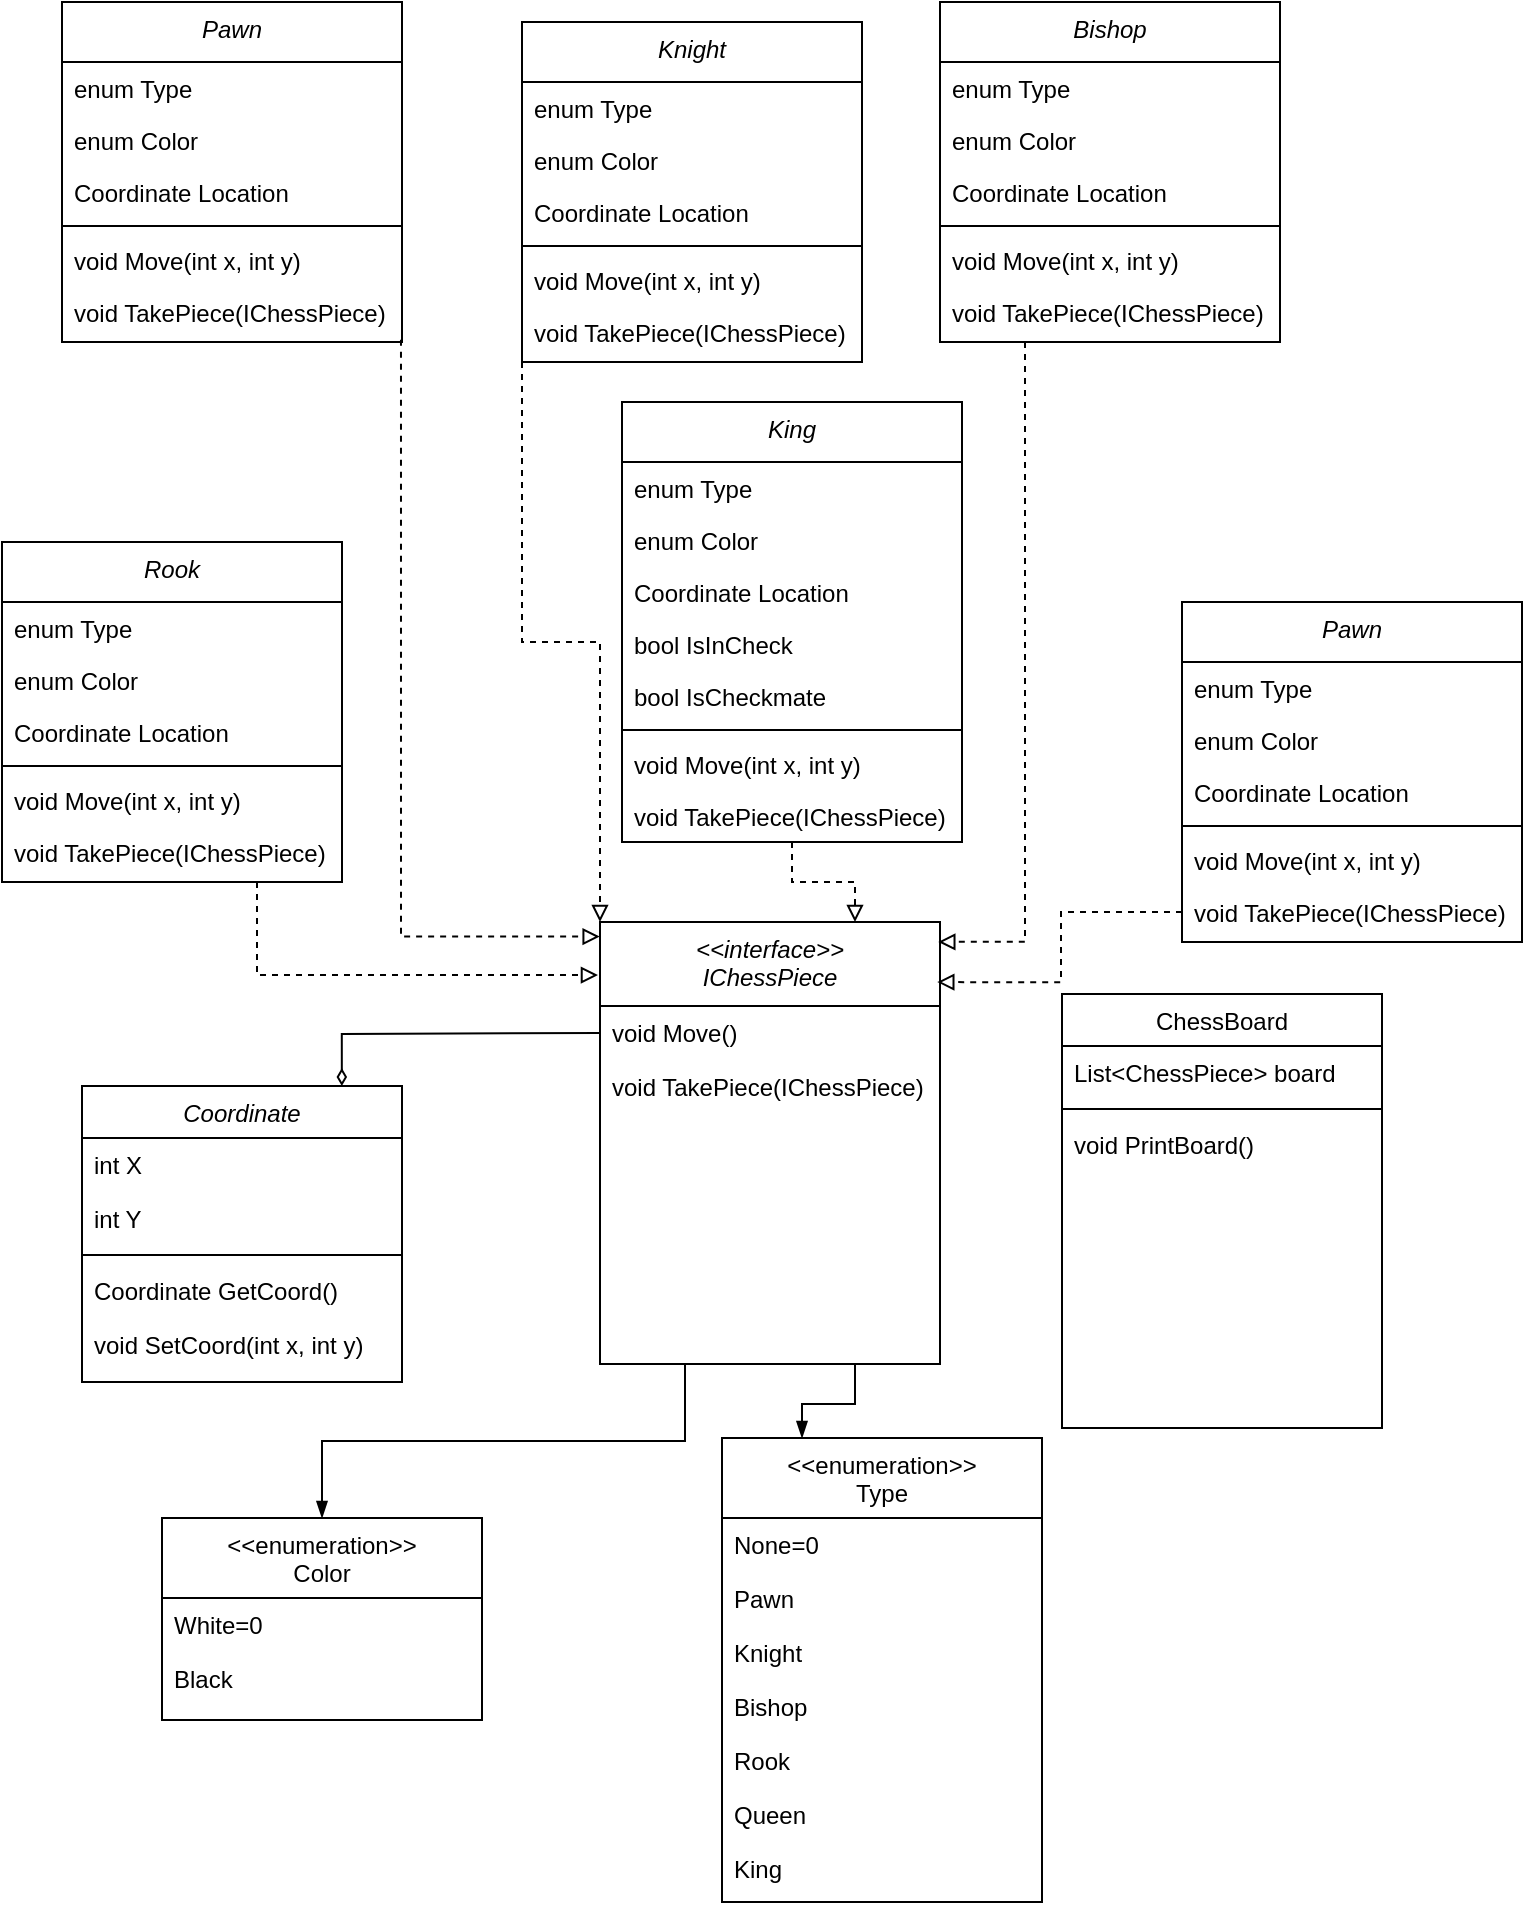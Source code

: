 <mxfile version="26.1.1">
  <diagram id="C5RBs43oDa-KdzZeNtuy" name="Page-1">
    <mxGraphModel dx="1197" dy="585" grid="1" gridSize="10" guides="1" tooltips="1" connect="1" arrows="1" fold="1" page="1" pageScale="1" pageWidth="827" pageHeight="1169" math="0" shadow="0">
      <root>
        <mxCell id="WIyWlLk6GJQsqaUBKTNV-0" />
        <mxCell id="WIyWlLk6GJQsqaUBKTNV-1" parent="WIyWlLk6GJQsqaUBKTNV-0" />
        <mxCell id="4y7hBN5OUTRW11aEzW8F-31" style="edgeStyle=orthogonalEdgeStyle;rounded=0;orthogonalLoop=1;jettySize=auto;html=1;exitX=0.25;exitY=1;exitDx=0;exitDy=0;entryX=0.5;entryY=0;entryDx=0;entryDy=0;endArrow=blockThin;endFill=1;" edge="1" parent="WIyWlLk6GJQsqaUBKTNV-1" source="zkfFHV4jXpPFQw0GAbJ--0" target="4y7hBN5OUTRW11aEzW8F-18">
          <mxGeometry relative="1" as="geometry" />
        </mxCell>
        <mxCell id="4y7hBN5OUTRW11aEzW8F-32" style="edgeStyle=orthogonalEdgeStyle;rounded=0;orthogonalLoop=1;jettySize=auto;html=1;exitX=0.75;exitY=1;exitDx=0;exitDy=0;entryX=0.25;entryY=0;entryDx=0;entryDy=0;endArrow=blockThin;endFill=1;" edge="1" parent="WIyWlLk6GJQsqaUBKTNV-1" source="zkfFHV4jXpPFQw0GAbJ--0" target="4y7hBN5OUTRW11aEzW8F-9">
          <mxGeometry relative="1" as="geometry" />
        </mxCell>
        <mxCell id="zkfFHV4jXpPFQw0GAbJ--0" value="&lt;&lt;interface&gt;&gt;&#xa;IChessPiece" style="swimlane;fontStyle=2;align=center;verticalAlign=top;childLayout=stackLayout;horizontal=1;startSize=42;horizontalStack=0;resizeParent=1;resizeLast=0;collapsible=1;marginBottom=0;rounded=0;shadow=0;strokeWidth=1;" parent="WIyWlLk6GJQsqaUBKTNV-1" vertex="1">
          <mxGeometry x="329" y="510" width="170" height="221" as="geometry">
            <mxRectangle x="310" y="198" width="160" height="42" as="alternateBounds" />
          </mxGeometry>
        </mxCell>
        <mxCell id="zkfFHV4jXpPFQw0GAbJ--5" value="void Move()" style="text;align=left;verticalAlign=top;spacingLeft=4;spacingRight=4;overflow=hidden;rotatable=0;points=[[0,0.5],[1,0.5]];portConstraint=eastwest;" parent="zkfFHV4jXpPFQw0GAbJ--0" vertex="1">
          <mxGeometry y="42" width="170" height="27" as="geometry" />
        </mxCell>
        <mxCell id="4y7hBN5OUTRW11aEzW8F-34" value="void TakePiece(IChessPiece)" style="text;align=left;verticalAlign=top;spacingLeft=4;spacingRight=4;overflow=hidden;rotatable=0;points=[[0,0.5],[1,0.5]];portConstraint=eastwest;" vertex="1" parent="zkfFHV4jXpPFQw0GAbJ--0">
          <mxGeometry y="69" width="170" height="27" as="geometry" />
        </mxCell>
        <mxCell id="zkfFHV4jXpPFQw0GAbJ--17" value="ChessBoard" style="swimlane;fontStyle=0;align=center;verticalAlign=top;childLayout=stackLayout;horizontal=1;startSize=26;horizontalStack=0;resizeParent=1;resizeLast=0;collapsible=1;marginBottom=0;rounded=0;shadow=0;strokeWidth=1;" parent="WIyWlLk6GJQsqaUBKTNV-1" vertex="1">
          <mxGeometry x="560" y="546" width="160" height="217" as="geometry">
            <mxRectangle x="550" y="140" width="160" height="26" as="alternateBounds" />
          </mxGeometry>
        </mxCell>
        <mxCell id="zkfFHV4jXpPFQw0GAbJ--18" value="List&lt;ChessPiece&gt; board" style="text;align=left;verticalAlign=top;spacingLeft=4;spacingRight=4;overflow=hidden;rotatable=0;points=[[0,0.5],[1,0.5]];portConstraint=eastwest;" parent="zkfFHV4jXpPFQw0GAbJ--17" vertex="1">
          <mxGeometry y="26" width="160" height="27" as="geometry" />
        </mxCell>
        <mxCell id="zkfFHV4jXpPFQw0GAbJ--23" value="" style="line;html=1;strokeWidth=1;align=left;verticalAlign=middle;spacingTop=-1;spacingLeft=3;spacingRight=3;rotatable=0;labelPosition=right;points=[];portConstraint=eastwest;" parent="zkfFHV4jXpPFQw0GAbJ--17" vertex="1">
          <mxGeometry y="53" width="160" height="9" as="geometry" />
        </mxCell>
        <mxCell id="4y7hBN5OUTRW11aEzW8F-98" value="void PrintBoard()" style="text;align=left;verticalAlign=top;spacingLeft=4;spacingRight=4;overflow=hidden;rotatable=0;points=[[0,0.5],[1,0.5]];portConstraint=eastwest;" vertex="1" parent="zkfFHV4jXpPFQw0GAbJ--17">
          <mxGeometry y="62" width="160" height="27" as="geometry" />
        </mxCell>
        <mxCell id="4y7hBN5OUTRW11aEzW8F-2" value="Coordinate" style="swimlane;fontStyle=2;align=center;verticalAlign=top;childLayout=stackLayout;horizontal=1;startSize=26;horizontalStack=0;resizeParent=1;resizeLast=0;collapsible=1;marginBottom=0;rounded=0;shadow=0;strokeWidth=1;" vertex="1" parent="WIyWlLk6GJQsqaUBKTNV-1">
          <mxGeometry x="70" y="592" width="160" height="148" as="geometry">
            <mxRectangle x="230" y="140" width="160" height="26" as="alternateBounds" />
          </mxGeometry>
        </mxCell>
        <mxCell id="4y7hBN5OUTRW11aEzW8F-3" value="int X" style="text;align=left;verticalAlign=top;spacingLeft=4;spacingRight=4;overflow=hidden;rotatable=0;points=[[0,0.5],[1,0.5]];portConstraint=eastwest;" vertex="1" parent="4y7hBN5OUTRW11aEzW8F-2">
          <mxGeometry y="26" width="160" height="27" as="geometry" />
        </mxCell>
        <mxCell id="4y7hBN5OUTRW11aEzW8F-4" value="int Y" style="text;align=left;verticalAlign=top;spacingLeft=4;spacingRight=4;overflow=hidden;rotatable=0;points=[[0,0.5],[1,0.5]];portConstraint=eastwest;" vertex="1" parent="4y7hBN5OUTRW11aEzW8F-2">
          <mxGeometry y="53" width="160" height="27" as="geometry" />
        </mxCell>
        <mxCell id="4y7hBN5OUTRW11aEzW8F-5" value="" style="line;html=1;strokeWidth=1;align=left;verticalAlign=middle;spacingTop=-1;spacingLeft=3;spacingRight=3;rotatable=0;labelPosition=right;points=[];portConstraint=eastwest;" vertex="1" parent="4y7hBN5OUTRW11aEzW8F-2">
          <mxGeometry y="80" width="160" height="9" as="geometry" />
        </mxCell>
        <mxCell id="4y7hBN5OUTRW11aEzW8F-6" value="Coordinate GetCoord()" style="text;align=left;verticalAlign=top;spacingLeft=4;spacingRight=4;overflow=hidden;rotatable=0;points=[[0,0.5],[1,0.5]];portConstraint=eastwest;" vertex="1" parent="4y7hBN5OUTRW11aEzW8F-2">
          <mxGeometry y="89" width="160" height="27" as="geometry" />
        </mxCell>
        <mxCell id="4y7hBN5OUTRW11aEzW8F-7" value="void SetCoord(int x, int y)" style="text;align=left;verticalAlign=top;spacingLeft=4;spacingRight=4;overflow=hidden;rotatable=0;points=[[0,0.5],[1,0.5]];portConstraint=eastwest;" vertex="1" parent="4y7hBN5OUTRW11aEzW8F-2">
          <mxGeometry y="116" width="160" height="27" as="geometry" />
        </mxCell>
        <mxCell id="4y7hBN5OUTRW11aEzW8F-9" value="&lt;&lt;enumeration&gt;&gt;&#xa;Type" style="swimlane;fontStyle=0;align=center;verticalAlign=top;childLayout=stackLayout;horizontal=1;startSize=40;horizontalStack=0;resizeParent=1;resizeLast=0;collapsible=1;marginBottom=0;rounded=0;shadow=0;strokeWidth=1;" vertex="1" parent="WIyWlLk6GJQsqaUBKTNV-1">
          <mxGeometry x="390" y="768" width="160" height="232" as="geometry">
            <mxRectangle x="320" y="390" width="160" height="40" as="alternateBounds" />
          </mxGeometry>
        </mxCell>
        <mxCell id="4y7hBN5OUTRW11aEzW8F-10" value="None=0" style="text;align=left;verticalAlign=top;spacingLeft=4;spacingRight=4;overflow=hidden;rotatable=0;points=[[0,0.5],[1,0.5]];portConstraint=eastwest;" vertex="1" parent="4y7hBN5OUTRW11aEzW8F-9">
          <mxGeometry y="40" width="160" height="27" as="geometry" />
        </mxCell>
        <mxCell id="4y7hBN5OUTRW11aEzW8F-12" value="Pawn" style="text;align=left;verticalAlign=top;spacingLeft=4;spacingRight=4;overflow=hidden;rotatable=0;points=[[0,0.5],[1,0.5]];portConstraint=eastwest;" vertex="1" parent="4y7hBN5OUTRW11aEzW8F-9">
          <mxGeometry y="67" width="160" height="27" as="geometry" />
        </mxCell>
        <mxCell id="4y7hBN5OUTRW11aEzW8F-13" value="Knight" style="text;align=left;verticalAlign=top;spacingLeft=4;spacingRight=4;overflow=hidden;rotatable=0;points=[[0,0.5],[1,0.5]];portConstraint=eastwest;" vertex="1" parent="4y7hBN5OUTRW11aEzW8F-9">
          <mxGeometry y="94" width="160" height="27" as="geometry" />
        </mxCell>
        <mxCell id="4y7hBN5OUTRW11aEzW8F-15" value="Bishop" style="text;align=left;verticalAlign=top;spacingLeft=4;spacingRight=4;overflow=hidden;rotatable=0;points=[[0,0.5],[1,0.5]];portConstraint=eastwest;" vertex="1" parent="4y7hBN5OUTRW11aEzW8F-9">
          <mxGeometry y="121" width="160" height="27" as="geometry" />
        </mxCell>
        <mxCell id="4y7hBN5OUTRW11aEzW8F-16" value="Rook" style="text;align=left;verticalAlign=top;spacingLeft=4;spacingRight=4;overflow=hidden;rotatable=0;points=[[0,0.5],[1,0.5]];portConstraint=eastwest;" vertex="1" parent="4y7hBN5OUTRW11aEzW8F-9">
          <mxGeometry y="148" width="160" height="27" as="geometry" />
        </mxCell>
        <mxCell id="4y7hBN5OUTRW11aEzW8F-17" value="Queen" style="text;align=left;verticalAlign=top;spacingLeft=4;spacingRight=4;overflow=hidden;rotatable=0;points=[[0,0.5],[1,0.5]];portConstraint=eastwest;" vertex="1" parent="4y7hBN5OUTRW11aEzW8F-9">
          <mxGeometry y="175" width="160" height="27" as="geometry" />
        </mxCell>
        <mxCell id="4y7hBN5OUTRW11aEzW8F-14" value="King" style="text;align=left;verticalAlign=top;spacingLeft=4;spacingRight=4;overflow=hidden;rotatable=0;points=[[0,0.5],[1,0.5]];portConstraint=eastwest;" vertex="1" parent="4y7hBN5OUTRW11aEzW8F-9">
          <mxGeometry y="202" width="160" height="27" as="geometry" />
        </mxCell>
        <mxCell id="4y7hBN5OUTRW11aEzW8F-18" value="&lt;&lt;enumeration&gt;&gt;&#xa;Color" style="swimlane;fontStyle=0;align=center;verticalAlign=top;childLayout=stackLayout;horizontal=1;startSize=40;horizontalStack=0;resizeParent=1;resizeLast=0;collapsible=1;marginBottom=0;rounded=0;shadow=0;strokeWidth=1;" vertex="1" parent="WIyWlLk6GJQsqaUBKTNV-1">
          <mxGeometry x="110" y="808" width="160" height="101" as="geometry">
            <mxRectangle x="320" y="390" width="160" height="40" as="alternateBounds" />
          </mxGeometry>
        </mxCell>
        <mxCell id="4y7hBN5OUTRW11aEzW8F-19" value="White=0" style="text;align=left;verticalAlign=top;spacingLeft=4;spacingRight=4;overflow=hidden;rotatable=0;points=[[0,0.5],[1,0.5]];portConstraint=eastwest;" vertex="1" parent="4y7hBN5OUTRW11aEzW8F-18">
          <mxGeometry y="40" width="160" height="27" as="geometry" />
        </mxCell>
        <mxCell id="4y7hBN5OUTRW11aEzW8F-20" value="Black" style="text;align=left;verticalAlign=top;spacingLeft=4;spacingRight=4;overflow=hidden;rotatable=0;points=[[0,0.5],[1,0.5]];portConstraint=eastwest;" vertex="1" parent="4y7hBN5OUTRW11aEzW8F-18">
          <mxGeometry y="67" width="160" height="27" as="geometry" />
        </mxCell>
        <mxCell id="4y7hBN5OUTRW11aEzW8F-33" style="edgeStyle=orthogonalEdgeStyle;rounded=0;orthogonalLoop=1;jettySize=auto;html=1;exitX=0;exitY=0.5;exitDx=0;exitDy=0;entryX=0.812;entryY=0;entryDx=0;entryDy=0;entryPerimeter=0;endArrow=diamondThin;endFill=0;" edge="1" parent="WIyWlLk6GJQsqaUBKTNV-1" target="4y7hBN5OUTRW11aEzW8F-2">
          <mxGeometry relative="1" as="geometry">
            <mxPoint x="329" y="565.5" as="sourcePoint" />
          </mxGeometry>
        </mxCell>
        <mxCell id="4y7hBN5OUTRW11aEzW8F-39" value="Pawn" style="swimlane;fontStyle=2;align=center;verticalAlign=top;childLayout=stackLayout;horizontal=1;startSize=30;horizontalStack=0;resizeParent=1;resizeLast=0;collapsible=1;marginBottom=0;rounded=0;shadow=0;strokeWidth=1;" vertex="1" parent="WIyWlLk6GJQsqaUBKTNV-1">
          <mxGeometry x="60" y="50" width="170" height="170" as="geometry">
            <mxRectangle x="310" y="198" width="160" height="42" as="alternateBounds" />
          </mxGeometry>
        </mxCell>
        <mxCell id="4y7hBN5OUTRW11aEzW8F-40" value="enum Type" style="text;align=left;verticalAlign=top;spacingLeft=4;spacingRight=4;overflow=hidden;rotatable=0;points=[[0,0.5],[1,0.5]];portConstraint=eastwest;" vertex="1" parent="4y7hBN5OUTRW11aEzW8F-39">
          <mxGeometry y="30" width="170" height="26" as="geometry" />
        </mxCell>
        <mxCell id="4y7hBN5OUTRW11aEzW8F-41" value="enum Color" style="text;align=left;verticalAlign=top;spacingLeft=4;spacingRight=4;overflow=hidden;rotatable=0;points=[[0,0.5],[1,0.5]];portConstraint=eastwest;" vertex="1" parent="4y7hBN5OUTRW11aEzW8F-39">
          <mxGeometry y="56" width="170" height="26" as="geometry" />
        </mxCell>
        <mxCell id="4y7hBN5OUTRW11aEzW8F-42" value="Coordinate Location" style="text;align=left;verticalAlign=top;spacingLeft=4;spacingRight=4;overflow=hidden;rotatable=0;points=[[0,0.5],[1,0.5]];portConstraint=eastwest;" vertex="1" parent="4y7hBN5OUTRW11aEzW8F-39">
          <mxGeometry y="82" width="170" height="26" as="geometry" />
        </mxCell>
        <mxCell id="4y7hBN5OUTRW11aEzW8F-43" value="" style="line;html=1;strokeWidth=1;align=left;verticalAlign=middle;spacingTop=-1;spacingLeft=3;spacingRight=3;rotatable=0;labelPosition=right;points=[];portConstraint=eastwest;" vertex="1" parent="4y7hBN5OUTRW11aEzW8F-39">
          <mxGeometry y="108" width="170" height="8" as="geometry" />
        </mxCell>
        <mxCell id="4y7hBN5OUTRW11aEzW8F-44" value="void Move(int x, int y)" style="text;align=left;verticalAlign=top;spacingLeft=4;spacingRight=4;overflow=hidden;rotatable=0;points=[[0,0.5],[1,0.5]];portConstraint=eastwest;" vertex="1" parent="4y7hBN5OUTRW11aEzW8F-39">
          <mxGeometry y="116" width="170" height="26" as="geometry" />
        </mxCell>
        <mxCell id="4y7hBN5OUTRW11aEzW8F-45" value="void TakePiece(IChessPiece)" style="text;align=left;verticalAlign=top;spacingLeft=4;spacingRight=4;overflow=hidden;rotatable=0;points=[[0,0.5],[1,0.5]];portConstraint=eastwest;" vertex="1" parent="4y7hBN5OUTRW11aEzW8F-39">
          <mxGeometry y="142" width="170" height="26" as="geometry" />
        </mxCell>
        <mxCell id="4y7hBN5OUTRW11aEzW8F-90" style="edgeStyle=orthogonalEdgeStyle;rounded=0;orthogonalLoop=1;jettySize=auto;html=1;exitX=0;exitY=1;exitDx=0;exitDy=0;entryX=0;entryY=0;entryDx=0;entryDy=0;dashed=1;endArrow=block;endFill=0;" edge="1" parent="WIyWlLk6GJQsqaUBKTNV-1" source="4y7hBN5OUTRW11aEzW8F-46" target="zkfFHV4jXpPFQw0GAbJ--0">
          <mxGeometry relative="1" as="geometry" />
        </mxCell>
        <mxCell id="4y7hBN5OUTRW11aEzW8F-46" value="Knight" style="swimlane;fontStyle=2;align=center;verticalAlign=top;childLayout=stackLayout;horizontal=1;startSize=30;horizontalStack=0;resizeParent=1;resizeLast=0;collapsible=1;marginBottom=0;rounded=0;shadow=0;strokeWidth=1;" vertex="1" parent="WIyWlLk6GJQsqaUBKTNV-1">
          <mxGeometry x="290" y="60" width="170" height="170" as="geometry">
            <mxRectangle x="310" y="198" width="160" height="42" as="alternateBounds" />
          </mxGeometry>
        </mxCell>
        <mxCell id="4y7hBN5OUTRW11aEzW8F-47" value="enum Type" style="text;align=left;verticalAlign=top;spacingLeft=4;spacingRight=4;overflow=hidden;rotatable=0;points=[[0,0.5],[1,0.5]];portConstraint=eastwest;" vertex="1" parent="4y7hBN5OUTRW11aEzW8F-46">
          <mxGeometry y="30" width="170" height="26" as="geometry" />
        </mxCell>
        <mxCell id="4y7hBN5OUTRW11aEzW8F-48" value="enum Color" style="text;align=left;verticalAlign=top;spacingLeft=4;spacingRight=4;overflow=hidden;rotatable=0;points=[[0,0.5],[1,0.5]];portConstraint=eastwest;" vertex="1" parent="4y7hBN5OUTRW11aEzW8F-46">
          <mxGeometry y="56" width="170" height="26" as="geometry" />
        </mxCell>
        <mxCell id="4y7hBN5OUTRW11aEzW8F-49" value="Coordinate Location" style="text;align=left;verticalAlign=top;spacingLeft=4;spacingRight=4;overflow=hidden;rotatable=0;points=[[0,0.5],[1,0.5]];portConstraint=eastwest;" vertex="1" parent="4y7hBN5OUTRW11aEzW8F-46">
          <mxGeometry y="82" width="170" height="26" as="geometry" />
        </mxCell>
        <mxCell id="4y7hBN5OUTRW11aEzW8F-50" value="" style="line;html=1;strokeWidth=1;align=left;verticalAlign=middle;spacingTop=-1;spacingLeft=3;spacingRight=3;rotatable=0;labelPosition=right;points=[];portConstraint=eastwest;" vertex="1" parent="4y7hBN5OUTRW11aEzW8F-46">
          <mxGeometry y="108" width="170" height="8" as="geometry" />
        </mxCell>
        <mxCell id="4y7hBN5OUTRW11aEzW8F-51" value="void Move(int x, int y)" style="text;align=left;verticalAlign=top;spacingLeft=4;spacingRight=4;overflow=hidden;rotatable=0;points=[[0,0.5],[1,0.5]];portConstraint=eastwest;" vertex="1" parent="4y7hBN5OUTRW11aEzW8F-46">
          <mxGeometry y="116" width="170" height="26" as="geometry" />
        </mxCell>
        <mxCell id="4y7hBN5OUTRW11aEzW8F-52" value="void TakePiece(IChessPiece)" style="text;align=left;verticalAlign=top;spacingLeft=4;spacingRight=4;overflow=hidden;rotatable=0;points=[[0,0.5],[1,0.5]];portConstraint=eastwest;" vertex="1" parent="4y7hBN5OUTRW11aEzW8F-46">
          <mxGeometry y="142" width="170" height="26" as="geometry" />
        </mxCell>
        <mxCell id="4y7hBN5OUTRW11aEzW8F-53" value="Bishop" style="swimlane;fontStyle=2;align=center;verticalAlign=top;childLayout=stackLayout;horizontal=1;startSize=30;horizontalStack=0;resizeParent=1;resizeLast=0;collapsible=1;marginBottom=0;rounded=0;shadow=0;strokeWidth=1;" vertex="1" parent="WIyWlLk6GJQsqaUBKTNV-1">
          <mxGeometry x="499" y="50" width="170" height="170" as="geometry">
            <mxRectangle x="310" y="198" width="160" height="42" as="alternateBounds" />
          </mxGeometry>
        </mxCell>
        <mxCell id="4y7hBN5OUTRW11aEzW8F-54" value="enum Type" style="text;align=left;verticalAlign=top;spacingLeft=4;spacingRight=4;overflow=hidden;rotatable=0;points=[[0,0.5],[1,0.5]];portConstraint=eastwest;" vertex="1" parent="4y7hBN5OUTRW11aEzW8F-53">
          <mxGeometry y="30" width="170" height="26" as="geometry" />
        </mxCell>
        <mxCell id="4y7hBN5OUTRW11aEzW8F-55" value="enum Color" style="text;align=left;verticalAlign=top;spacingLeft=4;spacingRight=4;overflow=hidden;rotatable=0;points=[[0,0.5],[1,0.5]];portConstraint=eastwest;" vertex="1" parent="4y7hBN5OUTRW11aEzW8F-53">
          <mxGeometry y="56" width="170" height="26" as="geometry" />
        </mxCell>
        <mxCell id="4y7hBN5OUTRW11aEzW8F-56" value="Coordinate Location" style="text;align=left;verticalAlign=top;spacingLeft=4;spacingRight=4;overflow=hidden;rotatable=0;points=[[0,0.5],[1,0.5]];portConstraint=eastwest;" vertex="1" parent="4y7hBN5OUTRW11aEzW8F-53">
          <mxGeometry y="82" width="170" height="26" as="geometry" />
        </mxCell>
        <mxCell id="4y7hBN5OUTRW11aEzW8F-57" value="" style="line;html=1;strokeWidth=1;align=left;verticalAlign=middle;spacingTop=-1;spacingLeft=3;spacingRight=3;rotatable=0;labelPosition=right;points=[];portConstraint=eastwest;" vertex="1" parent="4y7hBN5OUTRW11aEzW8F-53">
          <mxGeometry y="108" width="170" height="8" as="geometry" />
        </mxCell>
        <mxCell id="4y7hBN5OUTRW11aEzW8F-58" value="void Move(int x, int y)" style="text;align=left;verticalAlign=top;spacingLeft=4;spacingRight=4;overflow=hidden;rotatable=0;points=[[0,0.5],[1,0.5]];portConstraint=eastwest;" vertex="1" parent="4y7hBN5OUTRW11aEzW8F-53">
          <mxGeometry y="116" width="170" height="26" as="geometry" />
        </mxCell>
        <mxCell id="4y7hBN5OUTRW11aEzW8F-59" value="void TakePiece(IChessPiece)" style="text;align=left;verticalAlign=top;spacingLeft=4;spacingRight=4;overflow=hidden;rotatable=0;points=[[0,0.5],[1,0.5]];portConstraint=eastwest;" vertex="1" parent="4y7hBN5OUTRW11aEzW8F-53">
          <mxGeometry y="142" width="170" height="26" as="geometry" />
        </mxCell>
        <mxCell id="4y7hBN5OUTRW11aEzW8F-60" value="Rook" style="swimlane;fontStyle=2;align=center;verticalAlign=top;childLayout=stackLayout;horizontal=1;startSize=30;horizontalStack=0;resizeParent=1;resizeLast=0;collapsible=1;marginBottom=0;rounded=0;shadow=0;strokeWidth=1;" vertex="1" parent="WIyWlLk6GJQsqaUBKTNV-1">
          <mxGeometry x="30" y="320" width="170" height="170" as="geometry">
            <mxRectangle x="310" y="198" width="160" height="42" as="alternateBounds" />
          </mxGeometry>
        </mxCell>
        <mxCell id="4y7hBN5OUTRW11aEzW8F-61" value="enum Type" style="text;align=left;verticalAlign=top;spacingLeft=4;spacingRight=4;overflow=hidden;rotatable=0;points=[[0,0.5],[1,0.5]];portConstraint=eastwest;" vertex="1" parent="4y7hBN5OUTRW11aEzW8F-60">
          <mxGeometry y="30" width="170" height="26" as="geometry" />
        </mxCell>
        <mxCell id="4y7hBN5OUTRW11aEzW8F-62" value="enum Color" style="text;align=left;verticalAlign=top;spacingLeft=4;spacingRight=4;overflow=hidden;rotatable=0;points=[[0,0.5],[1,0.5]];portConstraint=eastwest;" vertex="1" parent="4y7hBN5OUTRW11aEzW8F-60">
          <mxGeometry y="56" width="170" height="26" as="geometry" />
        </mxCell>
        <mxCell id="4y7hBN5OUTRW11aEzW8F-63" value="Coordinate Location" style="text;align=left;verticalAlign=top;spacingLeft=4;spacingRight=4;overflow=hidden;rotatable=0;points=[[0,0.5],[1,0.5]];portConstraint=eastwest;" vertex="1" parent="4y7hBN5OUTRW11aEzW8F-60">
          <mxGeometry y="82" width="170" height="26" as="geometry" />
        </mxCell>
        <mxCell id="4y7hBN5OUTRW11aEzW8F-64" value="" style="line;html=1;strokeWidth=1;align=left;verticalAlign=middle;spacingTop=-1;spacingLeft=3;spacingRight=3;rotatable=0;labelPosition=right;points=[];portConstraint=eastwest;" vertex="1" parent="4y7hBN5OUTRW11aEzW8F-60">
          <mxGeometry y="108" width="170" height="8" as="geometry" />
        </mxCell>
        <mxCell id="4y7hBN5OUTRW11aEzW8F-65" value="void Move(int x, int y)" style="text;align=left;verticalAlign=top;spacingLeft=4;spacingRight=4;overflow=hidden;rotatable=0;points=[[0,0.5],[1,0.5]];portConstraint=eastwest;" vertex="1" parent="4y7hBN5OUTRW11aEzW8F-60">
          <mxGeometry y="116" width="170" height="26" as="geometry" />
        </mxCell>
        <mxCell id="4y7hBN5OUTRW11aEzW8F-66" value="void TakePiece(IChessPiece)" style="text;align=left;verticalAlign=top;spacingLeft=4;spacingRight=4;overflow=hidden;rotatable=0;points=[[0,0.5],[1,0.5]];portConstraint=eastwest;" vertex="1" parent="4y7hBN5OUTRW11aEzW8F-60">
          <mxGeometry y="142" width="170" height="26" as="geometry" />
        </mxCell>
        <mxCell id="4y7hBN5OUTRW11aEzW8F-67" value="Pawn" style="swimlane;fontStyle=2;align=center;verticalAlign=top;childLayout=stackLayout;horizontal=1;startSize=30;horizontalStack=0;resizeParent=1;resizeLast=0;collapsible=1;marginBottom=0;rounded=0;shadow=0;strokeWidth=1;" vertex="1" parent="WIyWlLk6GJQsqaUBKTNV-1">
          <mxGeometry x="620" y="350" width="170" height="170" as="geometry">
            <mxRectangle x="310" y="198" width="160" height="42" as="alternateBounds" />
          </mxGeometry>
        </mxCell>
        <mxCell id="4y7hBN5OUTRW11aEzW8F-68" value="enum Type" style="text;align=left;verticalAlign=top;spacingLeft=4;spacingRight=4;overflow=hidden;rotatable=0;points=[[0,0.5],[1,0.5]];portConstraint=eastwest;" vertex="1" parent="4y7hBN5OUTRW11aEzW8F-67">
          <mxGeometry y="30" width="170" height="26" as="geometry" />
        </mxCell>
        <mxCell id="4y7hBN5OUTRW11aEzW8F-69" value="enum Color" style="text;align=left;verticalAlign=top;spacingLeft=4;spacingRight=4;overflow=hidden;rotatable=0;points=[[0,0.5],[1,0.5]];portConstraint=eastwest;" vertex="1" parent="4y7hBN5OUTRW11aEzW8F-67">
          <mxGeometry y="56" width="170" height="26" as="geometry" />
        </mxCell>
        <mxCell id="4y7hBN5OUTRW11aEzW8F-70" value="Coordinate Location" style="text;align=left;verticalAlign=top;spacingLeft=4;spacingRight=4;overflow=hidden;rotatable=0;points=[[0,0.5],[1,0.5]];portConstraint=eastwest;" vertex="1" parent="4y7hBN5OUTRW11aEzW8F-67">
          <mxGeometry y="82" width="170" height="26" as="geometry" />
        </mxCell>
        <mxCell id="4y7hBN5OUTRW11aEzW8F-71" value="" style="line;html=1;strokeWidth=1;align=left;verticalAlign=middle;spacingTop=-1;spacingLeft=3;spacingRight=3;rotatable=0;labelPosition=right;points=[];portConstraint=eastwest;" vertex="1" parent="4y7hBN5OUTRW11aEzW8F-67">
          <mxGeometry y="108" width="170" height="8" as="geometry" />
        </mxCell>
        <mxCell id="4y7hBN5OUTRW11aEzW8F-72" value="void Move(int x, int y)" style="text;align=left;verticalAlign=top;spacingLeft=4;spacingRight=4;overflow=hidden;rotatable=0;points=[[0,0.5],[1,0.5]];portConstraint=eastwest;" vertex="1" parent="4y7hBN5OUTRW11aEzW8F-67">
          <mxGeometry y="116" width="170" height="26" as="geometry" />
        </mxCell>
        <mxCell id="4y7hBN5OUTRW11aEzW8F-73" value="void TakePiece(IChessPiece)" style="text;align=left;verticalAlign=top;spacingLeft=4;spacingRight=4;overflow=hidden;rotatable=0;points=[[0,0.5],[1,0.5]];portConstraint=eastwest;" vertex="1" parent="4y7hBN5OUTRW11aEzW8F-67">
          <mxGeometry y="142" width="170" height="26" as="geometry" />
        </mxCell>
        <mxCell id="4y7hBN5OUTRW11aEzW8F-95" style="edgeStyle=orthogonalEdgeStyle;rounded=0;orthogonalLoop=1;jettySize=auto;html=1;exitX=0.5;exitY=1;exitDx=0;exitDy=0;entryX=0.75;entryY=0;entryDx=0;entryDy=0;dashed=1;endArrow=block;endFill=0;" edge="1" parent="WIyWlLk6GJQsqaUBKTNV-1" source="4y7hBN5OUTRW11aEzW8F-81" target="zkfFHV4jXpPFQw0GAbJ--0">
          <mxGeometry relative="1" as="geometry" />
        </mxCell>
        <mxCell id="4y7hBN5OUTRW11aEzW8F-81" value="King" style="swimlane;fontStyle=2;align=center;verticalAlign=top;childLayout=stackLayout;horizontal=1;startSize=30;horizontalStack=0;resizeParent=1;resizeLast=0;collapsible=1;marginBottom=0;rounded=0;shadow=0;strokeWidth=1;" vertex="1" parent="WIyWlLk6GJQsqaUBKTNV-1">
          <mxGeometry x="340" y="250" width="170" height="220" as="geometry">
            <mxRectangle x="310" y="198" width="160" height="42" as="alternateBounds" />
          </mxGeometry>
        </mxCell>
        <mxCell id="4y7hBN5OUTRW11aEzW8F-82" value="enum Type" style="text;align=left;verticalAlign=top;spacingLeft=4;spacingRight=4;overflow=hidden;rotatable=0;points=[[0,0.5],[1,0.5]];portConstraint=eastwest;" vertex="1" parent="4y7hBN5OUTRW11aEzW8F-81">
          <mxGeometry y="30" width="170" height="26" as="geometry" />
        </mxCell>
        <mxCell id="4y7hBN5OUTRW11aEzW8F-83" value="enum Color" style="text;align=left;verticalAlign=top;spacingLeft=4;spacingRight=4;overflow=hidden;rotatable=0;points=[[0,0.5],[1,0.5]];portConstraint=eastwest;" vertex="1" parent="4y7hBN5OUTRW11aEzW8F-81">
          <mxGeometry y="56" width="170" height="26" as="geometry" />
        </mxCell>
        <mxCell id="4y7hBN5OUTRW11aEzW8F-84" value="Coordinate Location" style="text;align=left;verticalAlign=top;spacingLeft=4;spacingRight=4;overflow=hidden;rotatable=0;points=[[0,0.5],[1,0.5]];portConstraint=eastwest;" vertex="1" parent="4y7hBN5OUTRW11aEzW8F-81">
          <mxGeometry y="82" width="170" height="26" as="geometry" />
        </mxCell>
        <mxCell id="4y7hBN5OUTRW11aEzW8F-96" value="bool IsInCheck" style="text;align=left;verticalAlign=top;spacingLeft=4;spacingRight=4;overflow=hidden;rotatable=0;points=[[0,0.5],[1,0.5]];portConstraint=eastwest;" vertex="1" parent="4y7hBN5OUTRW11aEzW8F-81">
          <mxGeometry y="108" width="170" height="26" as="geometry" />
        </mxCell>
        <mxCell id="4y7hBN5OUTRW11aEzW8F-97" value="bool IsCheckmate" style="text;align=left;verticalAlign=top;spacingLeft=4;spacingRight=4;overflow=hidden;rotatable=0;points=[[0,0.5],[1,0.5]];portConstraint=eastwest;" vertex="1" parent="4y7hBN5OUTRW11aEzW8F-81">
          <mxGeometry y="134" width="170" height="26" as="geometry" />
        </mxCell>
        <mxCell id="4y7hBN5OUTRW11aEzW8F-85" value="" style="line;html=1;strokeWidth=1;align=left;verticalAlign=middle;spacingTop=-1;spacingLeft=3;spacingRight=3;rotatable=0;labelPosition=right;points=[];portConstraint=eastwest;" vertex="1" parent="4y7hBN5OUTRW11aEzW8F-81">
          <mxGeometry y="160" width="170" height="8" as="geometry" />
        </mxCell>
        <mxCell id="4y7hBN5OUTRW11aEzW8F-86" value="void Move(int x, int y)" style="text;align=left;verticalAlign=top;spacingLeft=4;spacingRight=4;overflow=hidden;rotatable=0;points=[[0,0.5],[1,0.5]];portConstraint=eastwest;" vertex="1" parent="4y7hBN5OUTRW11aEzW8F-81">
          <mxGeometry y="168" width="170" height="26" as="geometry" />
        </mxCell>
        <mxCell id="4y7hBN5OUTRW11aEzW8F-87" value="void TakePiece(IChessPiece)" style="text;align=left;verticalAlign=top;spacingLeft=4;spacingRight=4;overflow=hidden;rotatable=0;points=[[0,0.5],[1,0.5]];portConstraint=eastwest;" vertex="1" parent="4y7hBN5OUTRW11aEzW8F-81">
          <mxGeometry y="194" width="170" height="26" as="geometry" />
        </mxCell>
        <mxCell id="4y7hBN5OUTRW11aEzW8F-88" style="edgeStyle=orthogonalEdgeStyle;rounded=0;orthogonalLoop=1;jettySize=auto;html=1;exitX=0.75;exitY=1;exitDx=0;exitDy=0;entryX=-0.006;entryY=0.12;entryDx=0;entryDy=0;entryPerimeter=0;endArrow=block;endFill=0;dashed=1;" edge="1" parent="WIyWlLk6GJQsqaUBKTNV-1" source="4y7hBN5OUTRW11aEzW8F-60" target="zkfFHV4jXpPFQw0GAbJ--0">
          <mxGeometry relative="1" as="geometry" />
        </mxCell>
        <mxCell id="4y7hBN5OUTRW11aEzW8F-89" style="edgeStyle=orthogonalEdgeStyle;rounded=0;orthogonalLoop=1;jettySize=auto;html=1;exitX=0.997;exitY=1.033;exitDx=0;exitDy=0;entryX=-0.001;entryY=0.033;entryDx=0;entryDy=0;entryPerimeter=0;dashed=1;endArrow=block;endFill=0;exitPerimeter=0;" edge="1" parent="WIyWlLk6GJQsqaUBKTNV-1" source="4y7hBN5OUTRW11aEzW8F-45" target="zkfFHV4jXpPFQw0GAbJ--0">
          <mxGeometry relative="1" as="geometry" />
        </mxCell>
        <mxCell id="4y7hBN5OUTRW11aEzW8F-92" style="edgeStyle=orthogonalEdgeStyle;rounded=0;orthogonalLoop=1;jettySize=auto;html=1;exitX=0;exitY=0.5;exitDx=0;exitDy=0;entryX=0.992;entryY=0.136;entryDx=0;entryDy=0;entryPerimeter=0;dashed=1;endArrow=block;endFill=0;" edge="1" parent="WIyWlLk6GJQsqaUBKTNV-1" source="4y7hBN5OUTRW11aEzW8F-73" target="zkfFHV4jXpPFQw0GAbJ--0">
          <mxGeometry relative="1" as="geometry" />
        </mxCell>
        <mxCell id="4y7hBN5OUTRW11aEzW8F-93" style="edgeStyle=orthogonalEdgeStyle;rounded=0;orthogonalLoop=1;jettySize=auto;html=1;exitX=0.25;exitY=1;exitDx=0;exitDy=0;entryX=0.995;entryY=0.045;entryDx=0;entryDy=0;entryPerimeter=0;dashed=1;endArrow=block;endFill=0;" edge="1" parent="WIyWlLk6GJQsqaUBKTNV-1" source="4y7hBN5OUTRW11aEzW8F-53" target="zkfFHV4jXpPFQw0GAbJ--0">
          <mxGeometry relative="1" as="geometry" />
        </mxCell>
      </root>
    </mxGraphModel>
  </diagram>
</mxfile>
